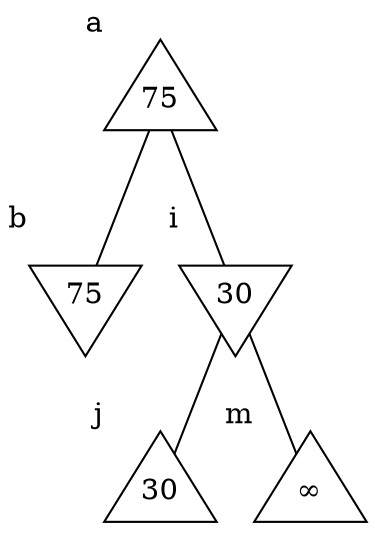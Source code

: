graph G {
node [fixedsize=true]
margin=0
a [shape="triangle",label="75",xlabel="a",height=0.8];
a -- b;
a -- i;
b [shape="invtriangle",label="75",xlabel="b",height=0.8];
i [shape="invtriangle",label="30",xlabel="i",height=0.8];
i -- j;
i -- m;
j [shape="triangle",label="30",xlabel="j",height=0.8];
m [shape="triangle",label="∞",xlabel="m",height=0.8];
}
